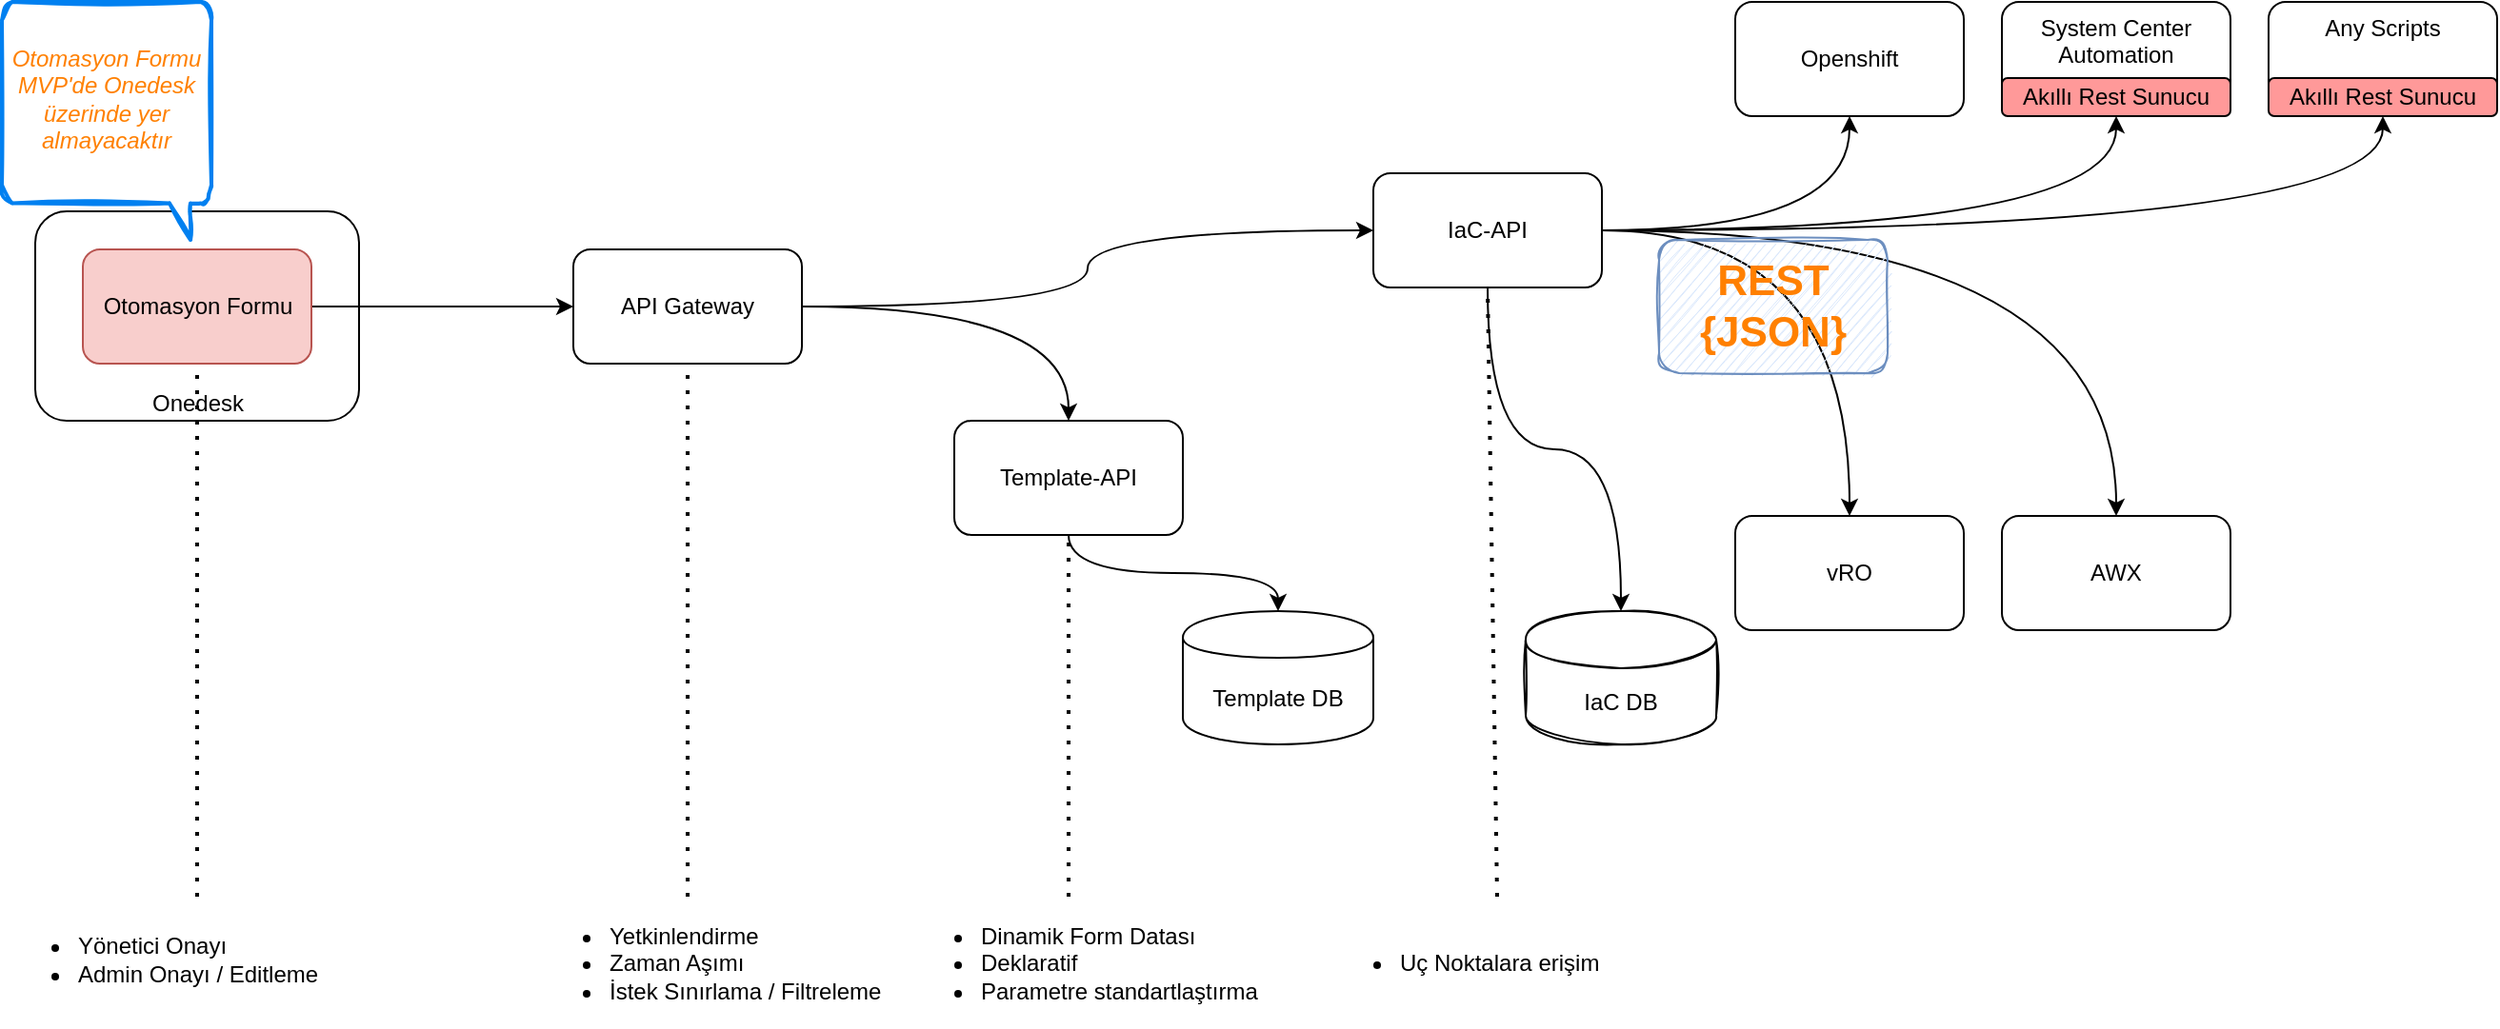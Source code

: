 <mxfile version="14.7.0" type="github" pages="2">
  <diagram id="VId-ajfQ98P209X-Y0n-" name="Genel Bakış">
    <mxGraphModel dx="2148" dy="865" grid="1" gridSize="10" guides="1" tooltips="1" connect="1" arrows="1" fold="1" page="1" pageScale="1" pageWidth="850" pageHeight="1100" math="0" shadow="0">
      <root>
        <mxCell id="0" />
        <mxCell id="1" parent="0" />
        <mxCell id="7JM_dHLCx0jgmLOJxTqQ-1" value="Onedesk" style="rounded=1;whiteSpace=wrap;html=1;verticalAlign=bottom;" parent="1" vertex="1">
          <mxGeometry x="-122.5" y="240" width="170" height="110" as="geometry" />
        </mxCell>
        <mxCell id="7JM_dHLCx0jgmLOJxTqQ-5" value="" style="edgeStyle=orthogonalEdgeStyle;rounded=0;orthogonalLoop=1;jettySize=auto;html=1;" parent="1" source="7JM_dHLCx0jgmLOJxTqQ-2" target="7JM_dHLCx0jgmLOJxTqQ-4" edge="1">
          <mxGeometry relative="1" as="geometry" />
        </mxCell>
        <mxCell id="7JM_dHLCx0jgmLOJxTqQ-2" value="Otomasyon Formu" style="whiteSpace=wrap;html=1;rounded=1;fillColor=#f8cecc;strokeColor=#b85450;" parent="1" vertex="1">
          <mxGeometry x="-97.5" y="260" width="120" height="60" as="geometry" />
        </mxCell>
        <mxCell id="7JM_dHLCx0jgmLOJxTqQ-7" value="" style="edgeStyle=orthogonalEdgeStyle;orthogonalLoop=1;jettySize=auto;html=1;curved=1;" parent="1" source="7JM_dHLCx0jgmLOJxTqQ-4" target="7JM_dHLCx0jgmLOJxTqQ-6" edge="1">
          <mxGeometry relative="1" as="geometry" />
        </mxCell>
        <mxCell id="qxuDWE49fbqUZtnqXA67-2" value="" style="edgeStyle=orthogonalEdgeStyle;orthogonalLoop=1;jettySize=auto;html=1;curved=1;" edge="1" parent="1" source="7JM_dHLCx0jgmLOJxTqQ-4" target="qxuDWE49fbqUZtnqXA67-1">
          <mxGeometry relative="1" as="geometry" />
        </mxCell>
        <mxCell id="7JM_dHLCx0jgmLOJxTqQ-4" value="API Gateway" style="whiteSpace=wrap;html=1;rounded=1;" parent="1" vertex="1">
          <mxGeometry x="160" y="260" width="120" height="60" as="geometry" />
        </mxCell>
        <mxCell id="7JM_dHLCx0jgmLOJxTqQ-11" value="" style="edgeStyle=orthogonalEdgeStyle;orthogonalLoop=1;jettySize=auto;html=1;curved=1;" parent="1" source="7JM_dHLCx0jgmLOJxTqQ-6" target="7JM_dHLCx0jgmLOJxTqQ-10" edge="1">
          <mxGeometry relative="1" as="geometry" />
        </mxCell>
        <mxCell id="7JM_dHLCx0jgmLOJxTqQ-13" value="" style="edgeStyle=orthogonalEdgeStyle;curved=1;orthogonalLoop=1;jettySize=auto;html=1;" parent="1" source="7JM_dHLCx0jgmLOJxTqQ-6" target="7JM_dHLCx0jgmLOJxTqQ-12" edge="1">
          <mxGeometry relative="1" as="geometry" />
        </mxCell>
        <mxCell id="7JM_dHLCx0jgmLOJxTqQ-15" style="edgeStyle=orthogonalEdgeStyle;curved=1;orthogonalLoop=1;jettySize=auto;html=1;exitX=1;exitY=0.5;exitDx=0;exitDy=0;entryX=0.5;entryY=0;entryDx=0;entryDy=0;" parent="1" source="7JM_dHLCx0jgmLOJxTqQ-6" target="7JM_dHLCx0jgmLOJxTqQ-17" edge="1">
          <mxGeometry relative="1" as="geometry">
            <mxPoint x="910" y="350" as="targetPoint" />
          </mxGeometry>
        </mxCell>
        <mxCell id="7JM_dHLCx0jgmLOJxTqQ-18" style="edgeStyle=orthogonalEdgeStyle;curved=1;orthogonalLoop=1;jettySize=auto;html=1;exitX=1;exitY=0.5;exitDx=0;exitDy=0;" parent="1" source="7JM_dHLCx0jgmLOJxTqQ-6" target="7JM_dHLCx0jgmLOJxTqQ-19" edge="1">
          <mxGeometry relative="1" as="geometry">
            <mxPoint x="920" y="190" as="targetPoint" />
          </mxGeometry>
        </mxCell>
        <mxCell id="7JM_dHLCx0jgmLOJxTqQ-21" style="edgeStyle=orthogonalEdgeStyle;curved=1;orthogonalLoop=1;jettySize=auto;html=1;exitX=1;exitY=0.5;exitDx=0;exitDy=0;" parent="1" source="7JM_dHLCx0jgmLOJxTqQ-6" target="7JM_dHLCx0jgmLOJxTqQ-22" edge="1">
          <mxGeometry relative="1" as="geometry">
            <mxPoint x="1070" y="190" as="targetPoint" />
          </mxGeometry>
        </mxCell>
        <mxCell id="8VDNmyt1V28xNYrLHUua-4" value="" style="edgeStyle=orthogonalEdgeStyle;orthogonalLoop=1;jettySize=auto;html=1;curved=1;" parent="1" source="7JM_dHLCx0jgmLOJxTqQ-6" target="8VDNmyt1V28xNYrLHUua-2" edge="1">
          <mxGeometry relative="1" as="geometry" />
        </mxCell>
        <mxCell id="7JM_dHLCx0jgmLOJxTqQ-6" value="IaC-API" style="whiteSpace=wrap;html=1;rounded=1;" parent="1" vertex="1">
          <mxGeometry x="580" y="220" width="120" height="60" as="geometry" />
        </mxCell>
        <mxCell id="7JM_dHLCx0jgmLOJxTqQ-10" value="vRO" style="whiteSpace=wrap;html=1;rounded=1;" parent="1" vertex="1">
          <mxGeometry x="770" y="400" width="120" height="60" as="geometry" />
        </mxCell>
        <mxCell id="7JM_dHLCx0jgmLOJxTqQ-12" value="Openshift" style="whiteSpace=wrap;html=1;rounded=1;" parent="1" vertex="1">
          <mxGeometry x="770" y="130" width="120" height="60" as="geometry" />
        </mxCell>
        <mxCell id="7JM_dHLCx0jgmLOJxTqQ-17" value="AWX" style="rounded=1;whiteSpace=wrap;html=1;" parent="1" vertex="1">
          <mxGeometry x="910" y="400" width="120" height="60" as="geometry" />
        </mxCell>
        <mxCell id="7JM_dHLCx0jgmLOJxTqQ-19" value="System Center Automation" style="rounded=1;whiteSpace=wrap;html=1;verticalAlign=top;" parent="1" vertex="1">
          <mxGeometry x="910" y="130" width="120" height="60" as="geometry" />
        </mxCell>
        <mxCell id="7JM_dHLCx0jgmLOJxTqQ-22" value="Any Scripts" style="rounded=1;whiteSpace=wrap;html=1;verticalAlign=top;" parent="1" vertex="1">
          <mxGeometry x="1050" y="130" width="120" height="60" as="geometry" />
        </mxCell>
        <mxCell id="7JM_dHLCx0jgmLOJxTqQ-23" value="Akıllı Rest Sunucu" style="rounded=1;whiteSpace=wrap;html=1;fillColor=#FF9999;" parent="1" vertex="1">
          <mxGeometry x="1050" y="170" width="120" height="20" as="geometry" />
        </mxCell>
        <mxCell id="7JM_dHLCx0jgmLOJxTqQ-25" value="Akıllı Rest Sunucu" style="rounded=1;whiteSpace=wrap;html=1;fillColor=#FF9999;" parent="1" vertex="1">
          <mxGeometry x="910" y="170" width="120" height="20" as="geometry" />
        </mxCell>
        <mxCell id="7JM_dHLCx0jgmLOJxTqQ-35" value="" style="endArrow=none;dashed=1;html=1;dashPattern=1 3;strokeWidth=2;entryX=0.5;entryY=1;entryDx=0;entryDy=0;exitX=0.5;exitY=0;exitDx=0;exitDy=0;" parent="1" source="7JM_dHLCx0jgmLOJxTqQ-37" target="7JM_dHLCx0jgmLOJxTqQ-2" edge="1">
          <mxGeometry width="50" height="50" relative="1" as="geometry">
            <mxPoint x="-37.5" y="470" as="sourcePoint" />
            <mxPoint x="-2.5" y="380" as="targetPoint" />
          </mxGeometry>
        </mxCell>
        <mxCell id="7JM_dHLCx0jgmLOJxTqQ-37" value="&lt;div&gt;&lt;br&gt;&lt;/div&gt;&lt;ul&gt;&lt;li&gt;Yönetici Onayı&lt;/li&gt;&lt;li&gt;Admin Onayı / Editleme&lt;/li&gt;&lt;/ul&gt;" style="text;html=1;strokeColor=none;fillColor=none;align=left;verticalAlign=bottom;whiteSpace=wrap;rounded=0;dashed=1;spacingTop=10;spacing=0;" parent="1" vertex="1">
          <mxGeometry x="-140" y="600" width="205" height="60" as="geometry" />
        </mxCell>
        <mxCell id="7JM_dHLCx0jgmLOJxTqQ-38" value="" style="endArrow=none;dashed=1;html=1;dashPattern=1 3;strokeWidth=2;entryX=0.5;entryY=1;entryDx=0;entryDy=0;exitX=0.5;exitY=0;exitDx=0;exitDy=0;" parent="1" target="7JM_dHLCx0jgmLOJxTqQ-4" edge="1">
          <mxGeometry width="50" height="50" relative="1" as="geometry">
            <mxPoint x="220" y="600" as="sourcePoint" />
            <mxPoint x="215" y="370" as="targetPoint" />
          </mxGeometry>
        </mxCell>
        <mxCell id="7JM_dHLCx0jgmLOJxTqQ-39" value="&lt;ul&gt;&lt;li&gt;Yetkinlendirme&lt;/li&gt;&lt;li&gt;Zaman Aşımı&lt;/li&gt;&lt;li&gt;İstek Sınırlama / Filtreleme&lt;/li&gt;&lt;/ul&gt;" style="text;html=1;strokeColor=none;fillColor=none;align=left;verticalAlign=middle;whiteSpace=wrap;rounded=0;dashed=1;spacingTop=10;spacing=-1;" parent="1" vertex="1">
          <mxGeometry x="140" y="600" width="205" height="60" as="geometry" />
        </mxCell>
        <mxCell id="7JM_dHLCx0jgmLOJxTqQ-43" value="" style="endArrow=none;dashed=1;html=1;dashPattern=1 3;strokeWidth=2;entryX=0.5;entryY=1;entryDx=0;entryDy=0;" parent="1" target="7JM_dHLCx0jgmLOJxTqQ-6" edge="1">
          <mxGeometry width="50" height="50" relative="1" as="geometry">
            <mxPoint x="645" y="600" as="sourcePoint" />
            <mxPoint x="660" y="380" as="targetPoint" />
          </mxGeometry>
        </mxCell>
        <mxCell id="7JM_dHLCx0jgmLOJxTqQ-44" value="&lt;ul&gt;&lt;li&gt;Uç Noktalara erişim&lt;br&gt;&lt;/li&gt;&lt;/ul&gt;" style="text;html=1;strokeColor=none;fillColor=none;align=left;verticalAlign=middle;whiteSpace=wrap;rounded=0;dashed=1;spacingTop=10;spacing=-1;" parent="1" vertex="1">
          <mxGeometry x="555" y="600" width="205" height="60" as="geometry" />
        </mxCell>
        <mxCell id="8VDNmyt1V28xNYrLHUua-2" value="IaC DB" style="shape=cylinder3;whiteSpace=wrap;html=1;boundedLbl=1;backgroundOutline=1;size=15;sketch=1;" parent="1" vertex="1">
          <mxGeometry x="660" y="450" width="100" height="70" as="geometry" />
        </mxCell>
        <mxCell id="7JM_dHLCx0jgmLOJxTqQ-27" value="&lt;font color=&quot;#ff8000&quot;&gt;&lt;span style=&quot;font-size: 22px&quot;&gt;REST&lt;br&gt;{JSON}&lt;/span&gt;&lt;/font&gt;" style="text;html=1;strokeColor=#6c8ebf;fillColor=#dae8fc;align=center;verticalAlign=middle;whiteSpace=wrap;rounded=1;fontStyle=1;sketch=1;" parent="1" vertex="1">
          <mxGeometry x="730" y="255" width="120" height="70" as="geometry" />
        </mxCell>
        <mxCell id="UUJxOkoBi3XpgykkHbke-4" value="" style="group;sketch=1;shadow=0;rounded=0;glass=0;" parent="1" vertex="1" connectable="0">
          <mxGeometry x="-140" y="130" width="110" height="125" as="geometry" />
        </mxCell>
        <mxCell id="UUJxOkoBi3XpgykkHbke-1" value="" style="html=1;verticalLabelPosition=bottom;align=center;labelBackgroundColor=#ffffff;verticalAlign=top;strokeWidth=2;strokeColor=#0080F0;shadow=0;dashed=0;shape=mxgraph.ios7.icons.message;sketch=1;gradientColor=none;" parent="UUJxOkoBi3XpgykkHbke-4" vertex="1">
          <mxGeometry width="110.0" height="125" as="geometry" />
        </mxCell>
        <mxCell id="UUJxOkoBi3XpgykkHbke-3" value="&lt;i&gt;&lt;font color=&quot;#ff8000&quot;&gt;Otomasyon Formu MVP&#39;de Onedesk üzerinde yer almayacaktır&lt;/font&gt;&lt;/i&gt;" style="text;html=1;strokeColor=none;fillColor=none;align=center;verticalAlign=middle;whiteSpace=wrap;rounded=0;sketch=1;" parent="UUJxOkoBi3XpgykkHbke-4" vertex="1">
          <mxGeometry y="3.906" width="110.0" height="93.75" as="geometry" />
        </mxCell>
        <mxCell id="qxuDWE49fbqUZtnqXA67-4" value="" style="edgeStyle=orthogonalEdgeStyle;orthogonalLoop=1;jettySize=auto;html=1;curved=1;" edge="1" parent="1" source="qxuDWE49fbqUZtnqXA67-1" target="qxuDWE49fbqUZtnqXA67-3">
          <mxGeometry relative="1" as="geometry" />
        </mxCell>
        <mxCell id="qxuDWE49fbqUZtnqXA67-1" value="Template-API" style="whiteSpace=wrap;html=1;rounded=1;" vertex="1" parent="1">
          <mxGeometry x="360" y="350" width="120" height="60" as="geometry" />
        </mxCell>
        <mxCell id="qxuDWE49fbqUZtnqXA67-3" value="Template DB" style="shape=cylinder;whiteSpace=wrap;html=1;boundedLbl=1;backgroundOutline=1;rounded=1;" vertex="1" parent="1">
          <mxGeometry x="480" y="450" width="100" height="70" as="geometry" />
        </mxCell>
        <mxCell id="qxuDWE49fbqUZtnqXA67-7" value="" style="endArrow=none;dashed=1;html=1;dashPattern=1 3;strokeWidth=2;entryX=0.5;entryY=1;entryDx=0;entryDy=0;" edge="1" parent="1" target="qxuDWE49fbqUZtnqXA67-1">
          <mxGeometry width="50" height="50" relative="1" as="geometry">
            <mxPoint x="420" y="600" as="sourcePoint" />
            <mxPoint x="295" y="330" as="targetPoint" />
          </mxGeometry>
        </mxCell>
        <mxCell id="qxuDWE49fbqUZtnqXA67-8" value="&lt;ul&gt;&lt;li&gt;Dinamik Form Datası&lt;/li&gt;&lt;li&gt;Deklaratif&lt;/li&gt;&lt;li&gt;Parametre standartlaştırma&lt;/li&gt;&lt;/ul&gt;" style="text;html=1;strokeColor=none;fillColor=none;align=left;verticalAlign=middle;whiteSpace=wrap;rounded=0;dashed=1;spacingTop=10;spacing=-1;" vertex="1" parent="1">
          <mxGeometry x="335" y="600" width="205" height="60" as="geometry" />
        </mxCell>
      </root>
    </mxGraphModel>
  </diagram>
  <diagram id="XYSmCqaeaFCwiv6yXNW9" name="Otomasyon formu">
    <mxGraphModel dx="1298" dy="865" grid="1" gridSize="10" guides="1" tooltips="1" connect="1" arrows="1" fold="1" page="1" pageScale="1" pageWidth="850" pageHeight="1100" math="0" shadow="0">
      <root>
        <mxCell id="YrPbLmzmsF6Ynffbb50k-0" />
        <mxCell id="YrPbLmzmsF6Ynffbb50k-1" parent="YrPbLmzmsF6Ynffbb50k-0" />
        <mxCell id="YrPbLmzmsF6Ynffbb50k-2" value="" style="rounded=1;whiteSpace=wrap;html=1;sketch=1;" parent="YrPbLmzmsF6Ynffbb50k-1" vertex="1">
          <mxGeometry x="70" y="110" width="500" height="540" as="geometry" />
        </mxCell>
        <mxCell id="tSYqEvtPWYhmdoixckMq-0" value="&lt;br&gt;Platform:" style="rounded=1;whiteSpace=wrap;html=1;shadow=0;glass=0;sketch=1;strokeColor=#000000;gradientColor=none;verticalAlign=top;align=left;spacingLeft=10;labelBackgroundColor=#ffffff;" parent="YrPbLmzmsF6Ynffbb50k-1" vertex="1">
          <mxGeometry x="140" y="160" width="400" height="60" as="geometry" />
        </mxCell>
        <mxCell id="YrPbLmzmsF6Ynffbb50k-3" value="Openshift" style="rounded=1;fillColor=#F1F2F4;html=1;fontColor=#596780;align=left;fontSize=12;spacingLeft=10;sketch=1;labelBorderColor=none;" parent="YrPbLmzmsF6Ynffbb50k-1" vertex="1">
          <mxGeometry x="240" y="173.5" width="270" height="33" as="geometry" />
        </mxCell>
        <mxCell id="YrPbLmzmsF6Ynffbb50k-4" value="" style="shape=triangle;direction=south;fillColor=#596780;strokeColor=none;html=1" parent="YrPbLmzmsF6Ynffbb50k-3" vertex="1">
          <mxGeometry x="1" y="0.5" width="12" height="6" relative="1" as="geometry">
            <mxPoint x="-20" y="-3" as="offset" />
          </mxGeometry>
        </mxCell>
        <mxCell id="tSYqEvtPWYhmdoixckMq-1" value="Operation:" style="rounded=1;whiteSpace=wrap;html=1;shadow=0;glass=0;sketch=1;strokeColor=#000000;gradientColor=none;verticalAlign=middle;align=left;spacingLeft=10;" parent="YrPbLmzmsF6Ynffbb50k-1" vertex="1">
          <mxGeometry x="140" y="250" width="400" height="60" as="geometry" />
        </mxCell>
        <mxCell id="tSYqEvtPWYhmdoixckMq-2" value="new-namespace" style="rounded=1;fillColor=#F1F2F4;html=1;fontColor=#596780;align=left;fontSize=12;spacingLeft=10;sketch=1;labelBorderColor=none;" parent="YrPbLmzmsF6Ynffbb50k-1" vertex="1">
          <mxGeometry x="240" y="263.5" width="270" height="33" as="geometry" />
        </mxCell>
        <mxCell id="tSYqEvtPWYhmdoixckMq-3" value="" style="shape=triangle;direction=south;fillColor=#596780;strokeColor=none;html=1" parent="tSYqEvtPWYhmdoixckMq-2" vertex="1">
          <mxGeometry x="1" y="0.5" width="12" height="6" relative="1" as="geometry">
            <mxPoint x="-20" y="-3" as="offset" />
          </mxGeometry>
        </mxCell>
        <mxCell id="tSYqEvtPWYhmdoixckMq-5" value="Request:" style="rounded=1;whiteSpace=wrap;html=1;shadow=0;glass=0;sketch=1;strokeColor=#000000;gradientColor=none;verticalAlign=middle;align=left;spacingLeft=10;" parent="YrPbLmzmsF6Ynffbb50k-1" vertex="1">
          <mxGeometry x="140" y="340" width="400" height="240" as="geometry" />
        </mxCell>
        <mxCell id="tSYqEvtPWYhmdoixckMq-8" value="&lt;div&gt;&lt;br&gt;&lt;/div&gt;&lt;div&gt;{&lt;/div&gt;&lt;div&gt;&amp;nbsp; &quot;name&quot;: &quot;####&quot;&lt;/div&gt;&lt;div&gt;}&lt;/div&gt;&lt;div&gt;&lt;br&gt;&lt;/div&gt;" style="rounded=1;whiteSpace=wrap;html=1;shadow=0;glass=0;sketch=1;strokeColor=#000000;gradientColor=none;verticalAlign=top;align=left;spacingLeft=10;labelBackgroundColor=#ffffff;" parent="YrPbLmzmsF6Ynffbb50k-1" vertex="1">
          <mxGeometry x="235" y="350" width="285" height="220" as="geometry" />
        </mxCell>
        <mxCell id="NcZFNP70vLmJPWjbGrfT-0" value="" style="shape=triangle;direction=south;fillColor=#596780;strokeColor=none;html=1" vertex="1" parent="YrPbLmzmsF6Ynffbb50k-1">
          <mxGeometry x="498" y="540" width="12" height="6" as="geometry" />
        </mxCell>
        <mxCell id="NcZFNP70vLmJPWjbGrfT-1" value="" style="shape=triangle;direction=north;fillColor=#596780;strokeColor=none;html=1" vertex="1" parent="YrPbLmzmsF6Ynffbb50k-1">
          <mxGeometry x="498" y="367" width="12" height="6" as="geometry" />
        </mxCell>
        <mxCell id="aAmJEHTSU2SAhwgb_kWl-0" value="" style="edgeStyle=orthogonalEdgeStyle;orthogonalLoop=1;jettySize=auto;html=1;curved=1;entryX=0;entryY=0.5;entryDx=0;entryDy=0;" edge="1" parent="YrPbLmzmsF6Ynffbb50k-1" source="aAmJEHTSU2SAhwgb_kWl-1" target="aAmJEHTSU2SAhwgb_kWl-2">
          <mxGeometry relative="1" as="geometry" />
        </mxCell>
        <mxCell id="aAmJEHTSU2SAhwgb_kWl-1" value="API Gateway" style="whiteSpace=wrap;html=1;rounded=1;" vertex="1" parent="YrPbLmzmsF6Ynffbb50k-1">
          <mxGeometry x="860" y="330" width="120" height="60" as="geometry" />
        </mxCell>
        <mxCell id="aAmJEHTSU2SAhwgb_kWl-2" value="Template-API" style="whiteSpace=wrap;html=1;rounded=1;" vertex="1" parent="YrPbLmzmsF6Ynffbb50k-1">
          <mxGeometry x="1120" y="330" width="120" height="60" as="geometry" />
        </mxCell>
        <mxCell id="QnQeG6PmyY19p7nAuOni-0" value="Onayla" style="rounded=1;whiteSpace=wrap;html=1;" vertex="1" parent="YrPbLmzmsF6Ynffbb50k-1">
          <mxGeometry x="410" y="580" width="120" height="60" as="geometry" />
        </mxCell>
      </root>
    </mxGraphModel>
  </diagram>
</mxfile>
